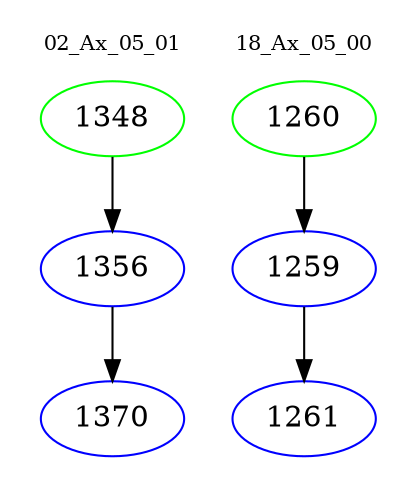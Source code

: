 digraph{
subgraph cluster_0 {
color = white
label = "02_Ax_05_01";
fontsize=10;
T0_1348 [label="1348", color="green"]
T0_1348 -> T0_1356 [color="black"]
T0_1356 [label="1356", color="blue"]
T0_1356 -> T0_1370 [color="black"]
T0_1370 [label="1370", color="blue"]
}
subgraph cluster_1 {
color = white
label = "18_Ax_05_00";
fontsize=10;
T1_1260 [label="1260", color="green"]
T1_1260 -> T1_1259 [color="black"]
T1_1259 [label="1259", color="blue"]
T1_1259 -> T1_1261 [color="black"]
T1_1261 [label="1261", color="blue"]
}
}
